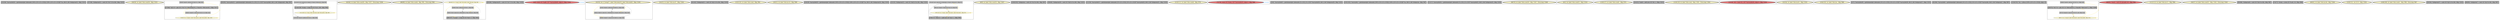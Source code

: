 
digraph G {





subgraph cluster49 {


node268 [penwidth=3.0,fontsize=20,fillcolor=grey,label="[35/36]  %arrayidx36 = getelementptr inbounds [100 x [10 x [5 x i32]]], [100 x [10 x [5 x i32]]]* %a, i64 0, i64 %idxprom35, !dbg !1033",shape=rectangle,style=filled ]



}

subgraph cluster45 {


node261 [penwidth=3.0,fontsize=20,fillcolor=grey,label="[37/38]  %idxprom35 = sext i32 %i17.0 to i64, !dbg !1033",shape=rectangle,style=filled ]



}

subgraph cluster41 {


node254 [penwidth=3.0,fontsize=20,fillcolor=lemonchiffon,label="[58/59]  br label %for.cond26, !dbg !1025",shape=ellipse,style=filled ]



}

subgraph cluster39 {


node252 [fillcolor=grey,label="[28/29]  %inc45 = add nsw i32 %j21.0, 1, !dbg !1041",shape=rectangle,style=filled ]
node251 [fillcolor=lemonchiffon,label="[31/62]  br i1 %cmp23, label %for.body24, label %for.end46, !dbg !1020",shape=ellipse,style=filled ]
node249 [fillcolor=grey,label="[30/63]  %cmp23 = icmp slt i32 %j21.0, 10, !dbg !1019",shape=rectangle,style=filled ]
node250 [penwidth=3.0,fontsize=20,fillcolor=grey,label="[27/64]  %j21.0 = phi i32 [ %i17.0, %for.body20 ], [ %inc45, %for.inc44 ], !dbg !1017",shape=rectangle,style=filled ]

node251->node250 [style=solid,color=gold,label="C",penwidth=1.0,fontcolor=gold ]
node251->node249 [style=solid,color=gold,label="C",penwidth=1.0,fontcolor=gold ]
node250->node249 [style=solid,color=black,label="",penwidth=0.5,fontcolor=black ]
node252->node250 [style=solid,color=black,label="",penwidth=0.5,fontcolor=black ]
node251->node252 [style=solid,color=gold,label="C",penwidth=1.0,fontcolor=gold ]
node249->node251 [style=solid,color=black,label="",penwidth=0.5,fontcolor=black ]
node251->node251 [style=solid,color=gold,label="C",penwidth=1.0,fontcolor=gold ]
node250->node252 [style=solid,color=black,label="",penwidth=0.5,fontcolor=black ]


}

subgraph cluster38 {


node248 [penwidth=3.0,fontsize=20,fillcolor=grey,label="[82/83]  %arrayidx10 = getelementptr inbounds [5 x i32], [5 x i32]* %arrayidx8, i64 0, i64 %idxprom9, !dbg !987",shape=rectangle,style=filled ]



}

subgraph cluster46 {


node265 [fillcolor=grey,label="[122/125]  %i.0 = phi i32 [ 0, %entry ], [ %inc15, %for.inc14 ], !dbg !962",shape=rectangle,style=filled ]
node264 [fillcolor=grey,label="[123/124]  %inc15 = add nsw i32 %i.0, 1, !dbg !1000",shape=rectangle,style=filled ]
node262 [fillcolor=lemonchiffon,label="[121/128]  br i1 %cmp, label %for.body, label %for.end16, !dbg !965",shape=ellipse,style=filled ]
node263 [penwidth=3.0,fontsize=20,fillcolor=grey,label="[120/129]  %cmp = icmp slt i32 %i.0, 100, !dbg !964",shape=rectangle,style=filled ]

node264->node265 [style=solid,color=black,label="",penwidth=0.5,fontcolor=black ]
node263->node262 [style=solid,color=black,label="",penwidth=0.5,fontcolor=black ]
node265->node263 [style=solid,color=black,label="",penwidth=0.5,fontcolor=black ]
node262->node264 [style=solid,color=gold,label="C",penwidth=1.0,fontcolor=gold ]
node262->node262 [style=solid,color=gold,label="C",penwidth=1.0,fontcolor=gold ]
node265->node264 [style=solid,color=black,label="",penwidth=0.5,fontcolor=black ]
node262->node263 [style=solid,color=gold,label="C",penwidth=1.0,fontcolor=gold ]
node262->node265 [style=solid,color=gold,label="C",penwidth=1.0,fontcolor=gold ]


}

subgraph cluster37 {


node247 [penwidth=3.0,fontsize=20,fillcolor=lemonchiffon,label="[43/44]  br label %for.cond26, !dbg !1037, !llvm.loop !1038",shape=ellipse,style=filled ]



}

subgraph cluster36 {


node246 [penwidth=3.0,fontsize=20,fillcolor=lemonchiffon,label="[98/99]  br label %for.cond4, !dbg !991, !llvm.loop !992",shape=ellipse,style=filled ]



}

subgraph cluster15 {


node219 [fillcolor=lemonchiffon,label="[89/106]  br i1 %cmp5, label %for.body6, label %for.end, !dbg !983",shape=ellipse,style=filled ]
node218 [penwidth=3.0,fontsize=20,fillcolor=grey,label="[88/107]  %cmp5 = icmp slt i32 %k.0, 5, !dbg !982",shape=rectangle,style=filled ]
node216 [fillcolor=grey,label="[93/94]  %inc = add nsw i32 %k.0, 1, !dbg !990",shape=rectangle,style=filled ]
node217 [fillcolor=grey,label="[92/97]  %k.0 = phi i32 [ 0, %for.body3 ], [ %inc, %for.inc ], !dbg !980",shape=rectangle,style=filled ]

node219->node217 [style=solid,color=gold,label="C",penwidth=1.0,fontcolor=gold ]
node219->node218 [style=solid,color=gold,label="C",penwidth=1.0,fontcolor=gold ]
node217->node216 [style=solid,color=black,label="",penwidth=0.5,fontcolor=black ]
node217->node218 [style=solid,color=black,label="",penwidth=0.5,fontcolor=black ]
node218->node219 [style=solid,color=black,label="",penwidth=0.5,fontcolor=black ]
node216->node217 [style=solid,color=black,label="",penwidth=0.5,fontcolor=black ]
node219->node219 [style=solid,color=gold,label="C",penwidth=1.0,fontcolor=gold ]
node219->node216 [style=solid,color=gold,label="C",penwidth=1.0,fontcolor=gold ]


}

subgraph cluster40 {


node253 [penwidth=3.0,fontsize=20,fillcolor=grey,label="[45/46]  %idxprom29 = sext i32 %i17.0 to i64, !dbg !1030",shape=rectangle,style=filled ]



}

subgraph cluster35 {


node245 [penwidth=3.0,fontsize=20,fillcolor=lightcoral,label="[4/5]  store i32 %add, i32* %arrayidx40, align 4, !dbg !1034",shape=ellipse,style=filled ]

node245->node245 [style=solid,color=dodgerblue,label="O|indep|0",penwidth=1.0,fontcolor=dodgerblue ]


}

subgraph cluster42 {


node257 [penwidth=3.0,fontsize=20,fillcolor=lemonchiffon,label="[32/55]  br i1 %cmp27, label %for.body28, label %for.end43, !dbg !1029",shape=ellipse,style=filled ]
node255 [fillcolor=grey,label="[47/52]  %inc42 = add nsw i32 %k25.0, 1, !dbg !1036",shape=rectangle,style=filled ]
node258 [fillcolor=grey,label="[49/50]  %cmp27 = icmp slt i32 %k25.0, 5, !dbg !1028",shape=rectangle,style=filled ]
node256 [fillcolor=grey,label="[48/51]  %k25.0 = phi i32 [ 1, %for.body24 ], [ %inc42, %for.inc41 ], !dbg !1026",shape=rectangle,style=filled ]

node257->node257 [style=solid,color=gold,label="C",penwidth=1.0,fontcolor=gold ]
node257->node255 [style=solid,color=gold,label="C",penwidth=1.0,fontcolor=gold ]
node257->node258 [style=solid,color=gold,label="C",penwidth=1.0,fontcolor=gold ]
node255->node256 [style=solid,color=black,label="",penwidth=0.5,fontcolor=black ]
node258->node257 [style=solid,color=black,label="",penwidth=0.5,fontcolor=black ]
node256->node258 [style=solid,color=black,label="",penwidth=0.5,fontcolor=black ]
node256->node255 [style=solid,color=black,label="",penwidth=0.5,fontcolor=black ]
node257->node256 [style=solid,color=gold,label="C",penwidth=1.0,fontcolor=gold ]


}

subgraph cluster11 {


node212 [penwidth=3.0,fontsize=20,fillcolor=lemonchiffon,label="[24/25]  br label %for.inc47, !dbg !1045",shape=ellipse,style=filled ]



}

subgraph cluster43 {


node259 [penwidth=3.0,fontsize=20,fillcolor=grey,label="[41/42]  %idxprom31 = sext i32 %j21.0 to i64, !dbg !1030",shape=rectangle,style=filled ]



}

subgraph cluster19 {


node223 [penwidth=3.0,fontsize=20,fillcolor=lemonchiffon,label="[132/133]  br label %for.cond, !dbg !961",shape=ellipse,style=filled ]



}

subgraph cluster9 {


node210 [penwidth=3.0,fontsize=20,fillcolor=lemonchiffon,label="[20/21]  br label %for.inc14, !dbg !999",shape=ellipse,style=filled ]



}

subgraph cluster8 {


node209 [penwidth=3.0,fontsize=20,fillcolor=grey,label="[10/19]  %arrayidx30 = getelementptr inbounds [100 x [10 x [5 x i32]]], [100 x [10 x [5 x i32]]]* %a, i64 0, i64 %idxprom29, !dbg !1030",shape=rectangle,style=filled ]



}

subgraph cluster10 {


node211 [penwidth=3.0,fontsize=20,fillcolor=grey,label="[22/23]  %idxprom33 = sext i32 %k25.0 to i64, !dbg !1030",shape=rectangle,style=filled ]



}

subgraph cluster23 {


node230 [fillcolor=grey,label="[79/116]  %j.0 = phi i32 [ 0, %for.body ], [ %inc12, %for.inc11 ], !dbg !971",shape=rectangle,style=filled ]
node229 [penwidth=3.0,fontsize=20,fillcolor=grey,label="[78/117]  %inc12 = add nsw i32 %j.0, 1, !dbg !995",shape=rectangle,style=filled ]
node227 [fillcolor=grey,label="[86/115]  %cmp2 = icmp slt i32 %j.0, 10, !dbg !973",shape=rectangle,style=filled ]
node228 [fillcolor=lemonchiffon,label="[87/114]  br i1 %cmp2, label %for.body3, label %for.end13, !dbg !974",shape=ellipse,style=filled ]

node228->node230 [style=solid,color=gold,label="C",penwidth=1.0,fontcolor=gold ]
node230->node229 [style=solid,color=black,label="",penwidth=0.5,fontcolor=black ]
node228->node229 [style=solid,color=gold,label="C",penwidth=1.0,fontcolor=gold ]
node228->node227 [style=solid,color=gold,label="C",penwidth=1.0,fontcolor=gold ]
node230->node227 [style=solid,color=black,label="",penwidth=0.5,fontcolor=black ]
node227->node228 [style=solid,color=black,label="",penwidth=0.5,fontcolor=black ]
node228->node228 [style=solid,color=gold,label="C",penwidth=1.0,fontcolor=gold ]
node229->node230 [style=solid,color=black,label="",penwidth=0.5,fontcolor=black ]


}

subgraph cluster7 {


node208 [penwidth=3.0,fontsize=20,fillcolor=lemonchiffon,label="[8/9]  br label %for.cond18, !dbg !1007",shape=ellipse,style=filled ]



}

subgraph cluster14 {


node215 [penwidth=3.0,fontsize=20,fillcolor=grey,label="[100/103]  %idxprom = sext i32 %i.0 to i64, !dbg !987",shape=rectangle,style=filled ]



}

subgraph cluster44 {


node260 [penwidth=3.0,fontsize=20,fillcolor=grey,label="[39/40]  %idxprom39 = sext i32 %k25.0 to i64, !dbg !1033",shape=rectangle,style=filled ]



}

subgraph cluster6 {


node207 [penwidth=3.0,fontsize=20,fillcolor=grey,label="[11/18]  %arrayidx32 = getelementptr inbounds [10 x [5 x i32]], [10 x [5 x i32]]* %arrayidx30, i64 0, i64 %idxprom31, !dbg !1030",shape=rectangle,style=filled ]



}

subgraph cluster30 {


node240 [penwidth=3.0,fontsize=20,fillcolor=lemonchiffon,label="[110/111]  br label %for.cond4, !dbg !979",shape=ellipse,style=filled ]



}

subgraph cluster31 {


node241 [penwidth=3.0,fontsize=20,fillcolor=lightcoral,label="[75/76]  store i32 %rem, i32* %arrayidx10, align 4, !dbg !988",shape=ellipse,style=filled ]

node241->node241 [style=solid,color=dodgerblue,label="O|indep|0",penwidth=1.0,fontcolor=dodgerblue ]


}

subgraph cluster0 {


node201 [penwidth=3.0,fontsize=20,fillcolor=grey,label="[3/6]  %arrayidx40 = getelementptr inbounds [5 x i32], [5 x i32]* %arrayidx38, i64 0, i64 %idxprom39, !dbg !1033",shape=rectangle,style=filled ]



}

subgraph cluster13 {


node214 [penwidth=3.0,fontsize=20,fillcolor=grey,label="[101/102]  %arrayidx = getelementptr inbounds [100 x [10 x [5 x i32]]], [100 x [10 x [5 x i32]]]* %a, i64 0, i64 %idxprom, !dbg !987",shape=rectangle,style=filled ]



}

subgraph cluster5 {


node206 [penwidth=3.0,fontsize=20,fillcolor=grey,label="[12/17]  %arrayidx34 = getelementptr inbounds [5 x i32], [5 x i32]* %arrayidx32, i64 0, i64 %idxprom33, !dbg !1030",shape=rectangle,style=filled ]



}

subgraph cluster47 {


node266 [penwidth=3.0,fontsize=20,fillcolor=lemonchiffon,label="[69/70]  br label %for.cond18, !dbg !1047, !llvm.loop !1048",shape=ellipse,style=filled ]



}

subgraph cluster1 {


node202 [penwidth=3.0,fontsize=20,fillcolor=lemonchiffon,label="[0/1]  br label %for.cond22, !dbg !1016",shape=ellipse,style=filled ]



}

subgraph cluster32 {


node242 [penwidth=3.0,fontsize=20,fillcolor=lemonchiffon,label="[126/127]  br label %for.cond1, !dbg !970",shape=ellipse,style=filled ]



}

subgraph cluster3 {


node204 [penwidth=3.0,fontsize=20,fillcolor=grey,label="[14/15]  %add = add nsw i32 %0, 1, !dbg !1032",shape=rectangle,style=filled ]



}

subgraph cluster48 {


node267 [penwidth=3.0,fontsize=20,fillcolor=lemonchiffon,label="[118/119]  br label %for.cond, !dbg !1001, !llvm.loop !1002",shape=ellipse,style=filled ]



}

subgraph cluster4 {


node205 [penwidth=3.0,fontsize=20,fillcolor=lightcoral,label="[13/16]  %0 = load i32, i32* %arrayidx34, align 4, !dbg !1030",shape=ellipse,style=filled ]



}

subgraph cluster17 {


node221 [penwidth=3.0,fontsize=20,fillcolor=lemonchiffon,label="[53/54]  br label %for.inc41, !dbg !1035",shape=ellipse,style=filled ]



}

subgraph cluster16 {


node220 [penwidth=3.0,fontsize=20,fillcolor=lemonchiffon,label="[104/105]  br label %for.inc, !dbg !989",shape=ellipse,style=filled ]



}

subgraph cluster2 {


node203 [penwidth=3.0,fontsize=20,fillcolor=grey,label="[2/7]  %arrayidx38 = getelementptr inbounds [10 x [5 x i32]], [10 x [5 x i32]]* %arrayidx36, i64 0, i64 %idxprom37, !dbg !1033",shape=rectangle,style=filled ]



}

subgraph cluster34 {


node244 [penwidth=3.0,fontsize=20,fillcolor=grey,label="[81/84]  %arrayidx8 = getelementptr inbounds [10 x [5 x i32]], [10 x [5 x i32]]* %arrayidx, i64 0, i64 %idxprom7, !dbg !987",shape=rectangle,style=filled ]



}

subgraph cluster22 {


node226 [penwidth=3.0,fontsize=20,fillcolor=grey,label="[134/135]  %a = alloca [100 x [10 x [5 x i32]]], align 16",shape=rectangle,style=filled ]



}

subgraph cluster25 {


node235 [fillcolor=grey,label="[65/66]  %inc48 = add nsw i32 %i17.0, 1, !dbg !1046",shape=rectangle,style=filled ]
node234 [penwidth=3.0,fontsize=20,fillcolor=grey,label="[26/73]  %i17.0 = phi i32 [ 0, %for.end16 ], [ %inc48, %for.inc47 ], !dbg !1008",shape=rectangle,style=filled ]
node232 [fillcolor=grey,label="[67/72]  %cmp19 = icmp slt i32 %i17.0, 100, !dbg !1010",shape=rectangle,style=filled ]
node233 [fillcolor=lemonchiffon,label="[68/71]  br i1 %cmp19, label %for.body20, label %for.end49, !dbg !1011",shape=ellipse,style=filled ]

node234->node232 [style=solid,color=black,label="",penwidth=0.5,fontcolor=black ]
node234->node235 [style=solid,color=black,label="",penwidth=0.5,fontcolor=black ]
node235->node234 [style=solid,color=black,label="",penwidth=0.5,fontcolor=black ]
node233->node233 [style=solid,color=gold,label="C",penwidth=1.0,fontcolor=gold ]
node233->node232 [style=solid,color=gold,label="C",penwidth=1.0,fontcolor=gold ]
node233->node235 [style=solid,color=gold,label="C",penwidth=1.0,fontcolor=gold ]
node233->node234 [style=solid,color=gold,label="C",penwidth=1.0,fontcolor=gold ]
node232->node233 [style=solid,color=black,label="",penwidth=0.5,fontcolor=black ]


}

subgraph cluster18 {


node222 [penwidth=3.0,fontsize=20,fillcolor=lightcoral,label="[90/91]  %call = call i32 @rand() #3, !dbg !984",shape=ellipse,style=filled ]



}

subgraph cluster29 {


node239 [penwidth=3.0,fontsize=20,fillcolor=lemonchiffon,label="[112/113]  br label %for.inc11, !dbg !994",shape=ellipse,style=filled ]



}

subgraph cluster20 {


node224 [penwidth=3.0,fontsize=20,fillcolor=lemonchiffon,label="[56/57]  br label %for.cond22, !dbg !1042, !llvm.loop !1043",shape=ellipse,style=filled ]



}

subgraph cluster26 {


node236 [penwidth=3.0,fontsize=20,fillcolor=grey,label="[95/96]  %idxprom9 = sext i32 %k.0 to i64, !dbg !987",shape=rectangle,style=filled ]



}

subgraph cluster24 {


node231 [penwidth=3.0,fontsize=20,fillcolor=grey,label="[74/77]  %rem = srem i32 %call, 10, !dbg !986",shape=rectangle,style=filled ]



}

subgraph cluster28 {


node238 [penwidth=3.0,fontsize=20,fillcolor=lemonchiffon,label="[60/61]  br label %for.inc44, !dbg !1040",shape=ellipse,style=filled ]



}

subgraph cluster27 {


node237 [penwidth=3.0,fontsize=20,fillcolor=lemonchiffon,label="[130/131]  ret i32 0, !dbg !1050",shape=ellipse,style=filled ]



}

subgraph cluster21 {


node225 [penwidth=3.0,fontsize=20,fillcolor=lemonchiffon,label="[108/109]  br label %for.cond1, !dbg !996, !llvm.loop !997",shape=ellipse,style=filled ]



}

subgraph cluster12 {


node213 [penwidth=3.0,fontsize=20,fillcolor=grey,label="[33/34]  %idxprom37 = sext i32 %j21.0 to i64, !dbg !1033",shape=rectangle,style=filled ]



}

subgraph cluster33 {


node243 [penwidth=3.0,fontsize=20,fillcolor=grey,label="[80/85]  %idxprom7 = sext i32 %j.0 to i64, !dbg !987",shape=rectangle,style=filled ]



}

}
